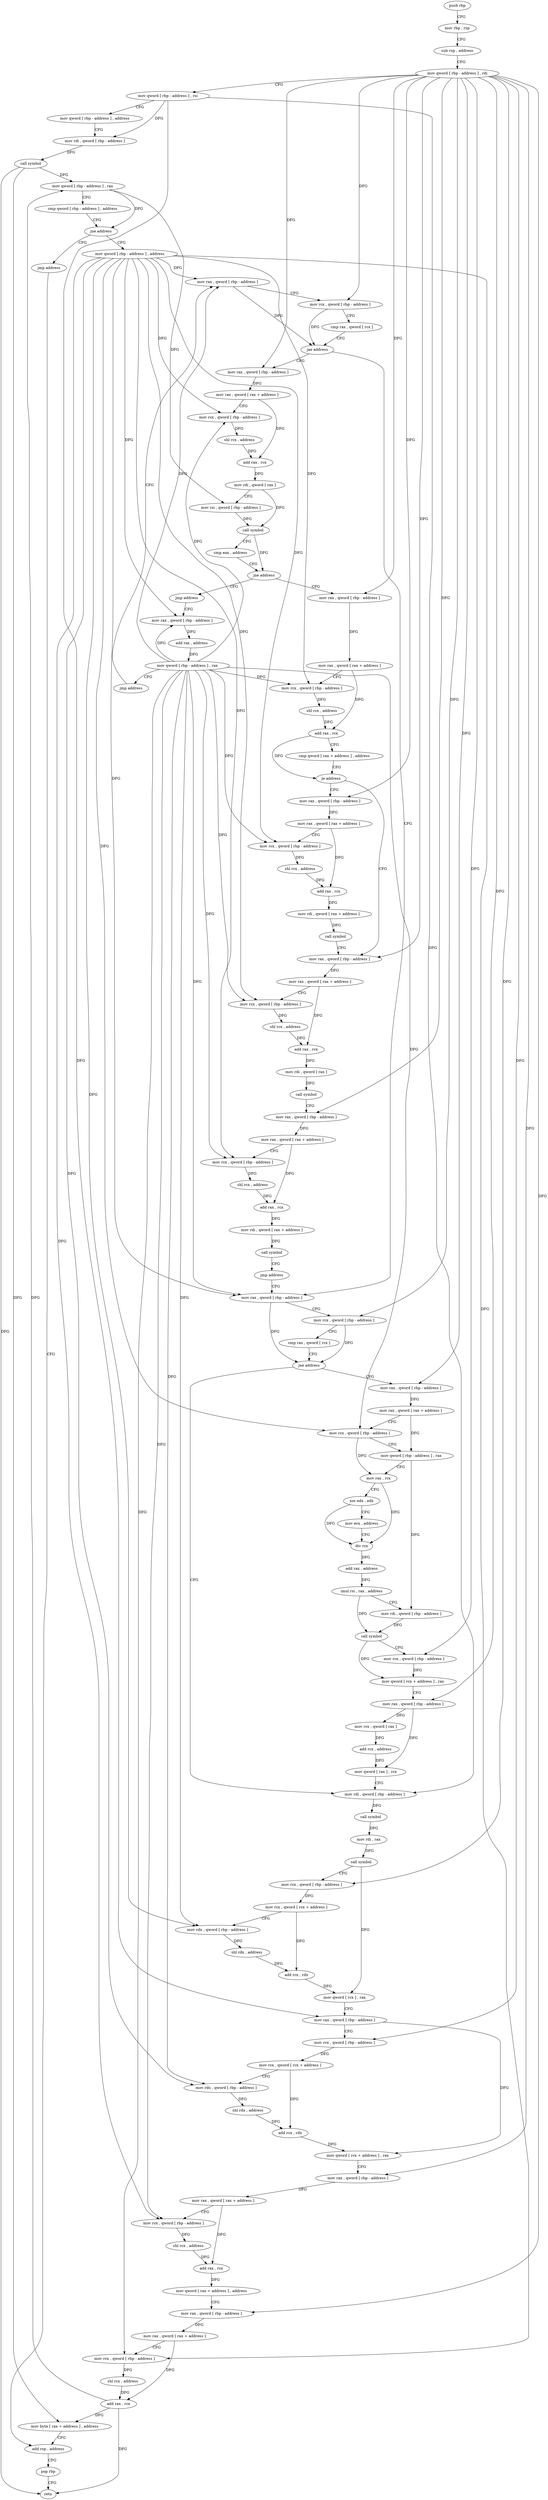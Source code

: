digraph "func" {
"186304" [label = "push rbp" ]
"186305" [label = "mov rbp , rsp" ]
"186308" [label = "sub rsp , address" ]
"186312" [label = "mov qword [ rbp - address ] , rdi" ]
"186316" [label = "mov qword [ rbp - address ] , rsi" ]
"186320" [label = "mov qword [ rbp - address ] , address" ]
"186328" [label = "mov rdi , qword [ rbp - address ]" ]
"186332" [label = "call symbol" ]
"186337" [label = "mov qword [ rbp - address ] , rax" ]
"186341" [label = "cmp qword [ rbp - address ] , address" ]
"186346" [label = "jne address" ]
"186357" [label = "mov qword [ rbp - address ] , address" ]
"186352" [label = "jmp address" ]
"186365" [label = "mov rax , qword [ rbp - address ]" ]
"186773" [label = "add rsp , address" ]
"186564" [label = "mov rax , qword [ rbp - address ]" ]
"186568" [label = "mov rcx , qword [ rbp - address ]" ]
"186572" [label = "cmp rax , qword [ rcx ]" ]
"186575" [label = "jne address" ]
"186657" [label = "mov rdi , qword [ rbp - address ]" ]
"186581" [label = "mov rax , qword [ rbp - address ]" ]
"186382" [label = "mov rax , qword [ rbp - address ]" ]
"186386" [label = "mov rax , qword [ rax + address ]" ]
"186390" [label = "mov rcx , qword [ rbp - address ]" ]
"186394" [label = "shl rcx , address" ]
"186398" [label = "add rax , rcx" ]
"186401" [label = "mov rdi , qword [ rax ]" ]
"186404" [label = "mov rsi , qword [ rbp - address ]" ]
"186408" [label = "call symbol" ]
"186413" [label = "cmp eax , address" ]
"186416" [label = "jne address" ]
"186540" [label = "jmp address" ]
"186422" [label = "mov rax , qword [ rbp - address ]" ]
"186777" [label = "pop rbp" ]
"186778" [label = "retn" ]
"186661" [label = "call symbol" ]
"186666" [label = "mov rdi , rax" ]
"186669" [label = "call symbol" ]
"186674" [label = "mov rcx , qword [ rbp - address ]" ]
"186678" [label = "mov rcx , qword [ rcx + address ]" ]
"186682" [label = "mov rdx , qword [ rbp - address ]" ]
"186686" [label = "shl rdx , address" ]
"186690" [label = "add rcx , rdx" ]
"186693" [label = "mov qword [ rcx ] , rax" ]
"186696" [label = "mov rax , qword [ rbp - address ]" ]
"186700" [label = "mov rcx , qword [ rbp - address ]" ]
"186704" [label = "mov rcx , qword [ rcx + address ]" ]
"186708" [label = "mov rdx , qword [ rbp - address ]" ]
"186712" [label = "shl rdx , address" ]
"186716" [label = "add rcx , rdx" ]
"186719" [label = "mov qword [ rcx + address ] , rax" ]
"186723" [label = "mov rax , qword [ rbp - address ]" ]
"186727" [label = "mov rax , qword [ rax + address ]" ]
"186731" [label = "mov rcx , qword [ rbp - address ]" ]
"186735" [label = "shl rcx , address" ]
"186739" [label = "add rax , rcx" ]
"186742" [label = "mov qword [ rax + address ] , address" ]
"186750" [label = "mov rax , qword [ rbp - address ]" ]
"186754" [label = "mov rax , qword [ rax + address ]" ]
"186758" [label = "mov rcx , qword [ rbp - address ]" ]
"186762" [label = "shl rcx , address" ]
"186766" [label = "add rax , rcx" ]
"186769" [label = "mov byte [ rax + address ] , address" ]
"186585" [label = "mov rax , qword [ rax + address ]" ]
"186589" [label = "mov rcx , qword [ rbp - address ]" ]
"186593" [label = "mov qword [ rbp - address ] , rax" ]
"186597" [label = "mov rax , rcx" ]
"186600" [label = "xor edx , edx" ]
"186602" [label = "mov ecx , address" ]
"186607" [label = "div rcx" ]
"186610" [label = "add rax , address" ]
"186616" [label = "imul rsi , rax , address" ]
"186623" [label = "mov rdi , qword [ rbp - address ]" ]
"186627" [label = "call symbol" ]
"186632" [label = "mov rcx , qword [ rbp - address ]" ]
"186636" [label = "mov qword [ rcx + address ] , rax" ]
"186640" [label = "mov rax , qword [ rbp - address ]" ]
"186644" [label = "mov rcx , qword [ rax ]" ]
"186647" [label = "add rcx , address" ]
"186654" [label = "mov qword [ rax ] , rcx" ]
"186545" [label = "mov rax , qword [ rbp - address ]" ]
"186426" [label = "mov rax , qword [ rax + address ]" ]
"186430" [label = "mov rcx , qword [ rbp - address ]" ]
"186434" [label = "shl rcx , address" ]
"186438" [label = "add rax , rcx" ]
"186441" [label = "cmp qword [ rax + address ] , address" ]
"186446" [label = "je address" ]
"186480" [label = "mov rax , qword [ rbp - address ]" ]
"186452" [label = "mov rax , qword [ rbp - address ]" ]
"186549" [label = "add rax , address" ]
"186555" [label = "mov qword [ rbp - address ] , rax" ]
"186559" [label = "jmp address" ]
"186484" [label = "mov rax , qword [ rax + address ]" ]
"186488" [label = "mov rcx , qword [ rbp - address ]" ]
"186492" [label = "shl rcx , address" ]
"186496" [label = "add rax , rcx" ]
"186499" [label = "mov rdi , qword [ rax ]" ]
"186502" [label = "call symbol" ]
"186507" [label = "mov rax , qword [ rbp - address ]" ]
"186511" [label = "mov rax , qword [ rax + address ]" ]
"186515" [label = "mov rcx , qword [ rbp - address ]" ]
"186519" [label = "shl rcx , address" ]
"186523" [label = "add rax , rcx" ]
"186526" [label = "mov rdi , qword [ rax + address ]" ]
"186530" [label = "call symbol" ]
"186535" [label = "jmp address" ]
"186456" [label = "mov rax , qword [ rax + address ]" ]
"186460" [label = "mov rcx , qword [ rbp - address ]" ]
"186464" [label = "shl rcx , address" ]
"186468" [label = "add rax , rcx" ]
"186471" [label = "mov rdi , qword [ rax + address ]" ]
"186475" [label = "call symbol" ]
"186369" [label = "mov rcx , qword [ rbp - address ]" ]
"186373" [label = "cmp rax , qword [ rcx ]" ]
"186376" [label = "jae address" ]
"186304" -> "186305" [ label = "CFG" ]
"186305" -> "186308" [ label = "CFG" ]
"186308" -> "186312" [ label = "CFG" ]
"186312" -> "186316" [ label = "CFG" ]
"186312" -> "186369" [ label = "DFG" ]
"186312" -> "186568" [ label = "DFG" ]
"186312" -> "186382" [ label = "DFG" ]
"186312" -> "186674" [ label = "DFG" ]
"186312" -> "186700" [ label = "DFG" ]
"186312" -> "186723" [ label = "DFG" ]
"186312" -> "186750" [ label = "DFG" ]
"186312" -> "186581" [ label = "DFG" ]
"186312" -> "186632" [ label = "DFG" ]
"186312" -> "186640" [ label = "DFG" ]
"186312" -> "186422" [ label = "DFG" ]
"186312" -> "186480" [ label = "DFG" ]
"186312" -> "186507" [ label = "DFG" ]
"186312" -> "186452" [ label = "DFG" ]
"186316" -> "186320" [ label = "CFG" ]
"186316" -> "186328" [ label = "DFG" ]
"186316" -> "186657" [ label = "DFG" ]
"186316" -> "186696" [ label = "DFG" ]
"186320" -> "186328" [ label = "CFG" ]
"186328" -> "186332" [ label = "DFG" ]
"186332" -> "186337" [ label = "DFG" ]
"186332" -> "186778" [ label = "DFG" ]
"186332" -> "186769" [ label = "DFG" ]
"186337" -> "186341" [ label = "CFG" ]
"186337" -> "186346" [ label = "DFG" ]
"186337" -> "186404" [ label = "DFG" ]
"186341" -> "186346" [ label = "CFG" ]
"186346" -> "186357" [ label = "CFG" ]
"186346" -> "186352" [ label = "CFG" ]
"186357" -> "186365" [ label = "DFG" ]
"186357" -> "186564" [ label = "DFG" ]
"186357" -> "186390" [ label = "DFG" ]
"186357" -> "186682" [ label = "DFG" ]
"186357" -> "186708" [ label = "DFG" ]
"186357" -> "186731" [ label = "DFG" ]
"186357" -> "186758" [ label = "DFG" ]
"186357" -> "186589" [ label = "DFG" ]
"186357" -> "186430" [ label = "DFG" ]
"186357" -> "186545" [ label = "DFG" ]
"186357" -> "186488" [ label = "DFG" ]
"186357" -> "186515" [ label = "DFG" ]
"186357" -> "186460" [ label = "DFG" ]
"186352" -> "186773" [ label = "CFG" ]
"186365" -> "186369" [ label = "CFG" ]
"186365" -> "186376" [ label = "DFG" ]
"186773" -> "186777" [ label = "CFG" ]
"186564" -> "186568" [ label = "CFG" ]
"186564" -> "186575" [ label = "DFG" ]
"186568" -> "186572" [ label = "CFG" ]
"186568" -> "186575" [ label = "DFG" ]
"186572" -> "186575" [ label = "CFG" ]
"186575" -> "186657" [ label = "CFG" ]
"186575" -> "186581" [ label = "CFG" ]
"186657" -> "186661" [ label = "DFG" ]
"186581" -> "186585" [ label = "DFG" ]
"186382" -> "186386" [ label = "DFG" ]
"186386" -> "186390" [ label = "CFG" ]
"186386" -> "186398" [ label = "DFG" ]
"186390" -> "186394" [ label = "DFG" ]
"186394" -> "186398" [ label = "DFG" ]
"186398" -> "186401" [ label = "DFG" ]
"186401" -> "186404" [ label = "CFG" ]
"186401" -> "186408" [ label = "DFG" ]
"186404" -> "186408" [ label = "DFG" ]
"186408" -> "186413" [ label = "CFG" ]
"186408" -> "186416" [ label = "DFG" ]
"186413" -> "186416" [ label = "CFG" ]
"186416" -> "186540" [ label = "CFG" ]
"186416" -> "186422" [ label = "CFG" ]
"186540" -> "186545" [ label = "CFG" ]
"186422" -> "186426" [ label = "DFG" ]
"186777" -> "186778" [ label = "CFG" ]
"186661" -> "186666" [ label = "DFG" ]
"186666" -> "186669" [ label = "DFG" ]
"186669" -> "186674" [ label = "CFG" ]
"186669" -> "186693" [ label = "DFG" ]
"186674" -> "186678" [ label = "DFG" ]
"186678" -> "186682" [ label = "CFG" ]
"186678" -> "186690" [ label = "DFG" ]
"186682" -> "186686" [ label = "DFG" ]
"186686" -> "186690" [ label = "DFG" ]
"186690" -> "186693" [ label = "DFG" ]
"186693" -> "186696" [ label = "CFG" ]
"186696" -> "186700" [ label = "CFG" ]
"186696" -> "186719" [ label = "DFG" ]
"186700" -> "186704" [ label = "DFG" ]
"186704" -> "186708" [ label = "CFG" ]
"186704" -> "186716" [ label = "DFG" ]
"186708" -> "186712" [ label = "DFG" ]
"186712" -> "186716" [ label = "DFG" ]
"186716" -> "186719" [ label = "DFG" ]
"186719" -> "186723" [ label = "CFG" ]
"186723" -> "186727" [ label = "DFG" ]
"186727" -> "186731" [ label = "CFG" ]
"186727" -> "186739" [ label = "DFG" ]
"186731" -> "186735" [ label = "DFG" ]
"186735" -> "186739" [ label = "DFG" ]
"186739" -> "186742" [ label = "DFG" ]
"186742" -> "186750" [ label = "CFG" ]
"186750" -> "186754" [ label = "DFG" ]
"186754" -> "186758" [ label = "CFG" ]
"186754" -> "186766" [ label = "DFG" ]
"186758" -> "186762" [ label = "DFG" ]
"186762" -> "186766" [ label = "DFG" ]
"186766" -> "186769" [ label = "DFG" ]
"186766" -> "186337" [ label = "DFG" ]
"186766" -> "186778" [ label = "DFG" ]
"186769" -> "186773" [ label = "CFG" ]
"186585" -> "186589" [ label = "CFG" ]
"186585" -> "186593" [ label = "DFG" ]
"186589" -> "186593" [ label = "CFG" ]
"186589" -> "186597" [ label = "DFG" ]
"186593" -> "186597" [ label = "CFG" ]
"186593" -> "186623" [ label = "DFG" ]
"186597" -> "186600" [ label = "CFG" ]
"186597" -> "186607" [ label = "DFG" ]
"186600" -> "186602" [ label = "CFG" ]
"186600" -> "186607" [ label = "DFG" ]
"186602" -> "186607" [ label = "CFG" ]
"186607" -> "186610" [ label = "DFG" ]
"186610" -> "186616" [ label = "DFG" ]
"186616" -> "186623" [ label = "CFG" ]
"186616" -> "186627" [ label = "DFG" ]
"186623" -> "186627" [ label = "DFG" ]
"186627" -> "186632" [ label = "CFG" ]
"186627" -> "186636" [ label = "DFG" ]
"186632" -> "186636" [ label = "DFG" ]
"186636" -> "186640" [ label = "CFG" ]
"186640" -> "186644" [ label = "DFG" ]
"186640" -> "186654" [ label = "DFG" ]
"186644" -> "186647" [ label = "DFG" ]
"186647" -> "186654" [ label = "DFG" ]
"186654" -> "186657" [ label = "CFG" ]
"186545" -> "186549" [ label = "DFG" ]
"186426" -> "186430" [ label = "CFG" ]
"186426" -> "186438" [ label = "DFG" ]
"186430" -> "186434" [ label = "DFG" ]
"186434" -> "186438" [ label = "DFG" ]
"186438" -> "186441" [ label = "CFG" ]
"186438" -> "186446" [ label = "DFG" ]
"186441" -> "186446" [ label = "CFG" ]
"186446" -> "186480" [ label = "CFG" ]
"186446" -> "186452" [ label = "CFG" ]
"186480" -> "186484" [ label = "DFG" ]
"186452" -> "186456" [ label = "DFG" ]
"186549" -> "186555" [ label = "DFG" ]
"186555" -> "186559" [ label = "CFG" ]
"186555" -> "186365" [ label = "DFG" ]
"186555" -> "186564" [ label = "DFG" ]
"186555" -> "186390" [ label = "DFG" ]
"186555" -> "186682" [ label = "DFG" ]
"186555" -> "186708" [ label = "DFG" ]
"186555" -> "186731" [ label = "DFG" ]
"186555" -> "186758" [ label = "DFG" ]
"186555" -> "186589" [ label = "DFG" ]
"186555" -> "186430" [ label = "DFG" ]
"186555" -> "186545" [ label = "DFG" ]
"186555" -> "186488" [ label = "DFG" ]
"186555" -> "186515" [ label = "DFG" ]
"186555" -> "186460" [ label = "DFG" ]
"186559" -> "186365" [ label = "CFG" ]
"186484" -> "186488" [ label = "CFG" ]
"186484" -> "186496" [ label = "DFG" ]
"186488" -> "186492" [ label = "DFG" ]
"186492" -> "186496" [ label = "DFG" ]
"186496" -> "186499" [ label = "DFG" ]
"186499" -> "186502" [ label = "DFG" ]
"186502" -> "186507" [ label = "CFG" ]
"186507" -> "186511" [ label = "DFG" ]
"186511" -> "186515" [ label = "CFG" ]
"186511" -> "186523" [ label = "DFG" ]
"186515" -> "186519" [ label = "DFG" ]
"186519" -> "186523" [ label = "DFG" ]
"186523" -> "186526" [ label = "DFG" ]
"186526" -> "186530" [ label = "DFG" ]
"186530" -> "186535" [ label = "CFG" ]
"186535" -> "186564" [ label = "CFG" ]
"186456" -> "186460" [ label = "CFG" ]
"186456" -> "186468" [ label = "DFG" ]
"186460" -> "186464" [ label = "DFG" ]
"186464" -> "186468" [ label = "DFG" ]
"186468" -> "186471" [ label = "DFG" ]
"186471" -> "186475" [ label = "DFG" ]
"186475" -> "186480" [ label = "CFG" ]
"186369" -> "186373" [ label = "CFG" ]
"186369" -> "186376" [ label = "DFG" ]
"186373" -> "186376" [ label = "CFG" ]
"186376" -> "186564" [ label = "CFG" ]
"186376" -> "186382" [ label = "CFG" ]
}
